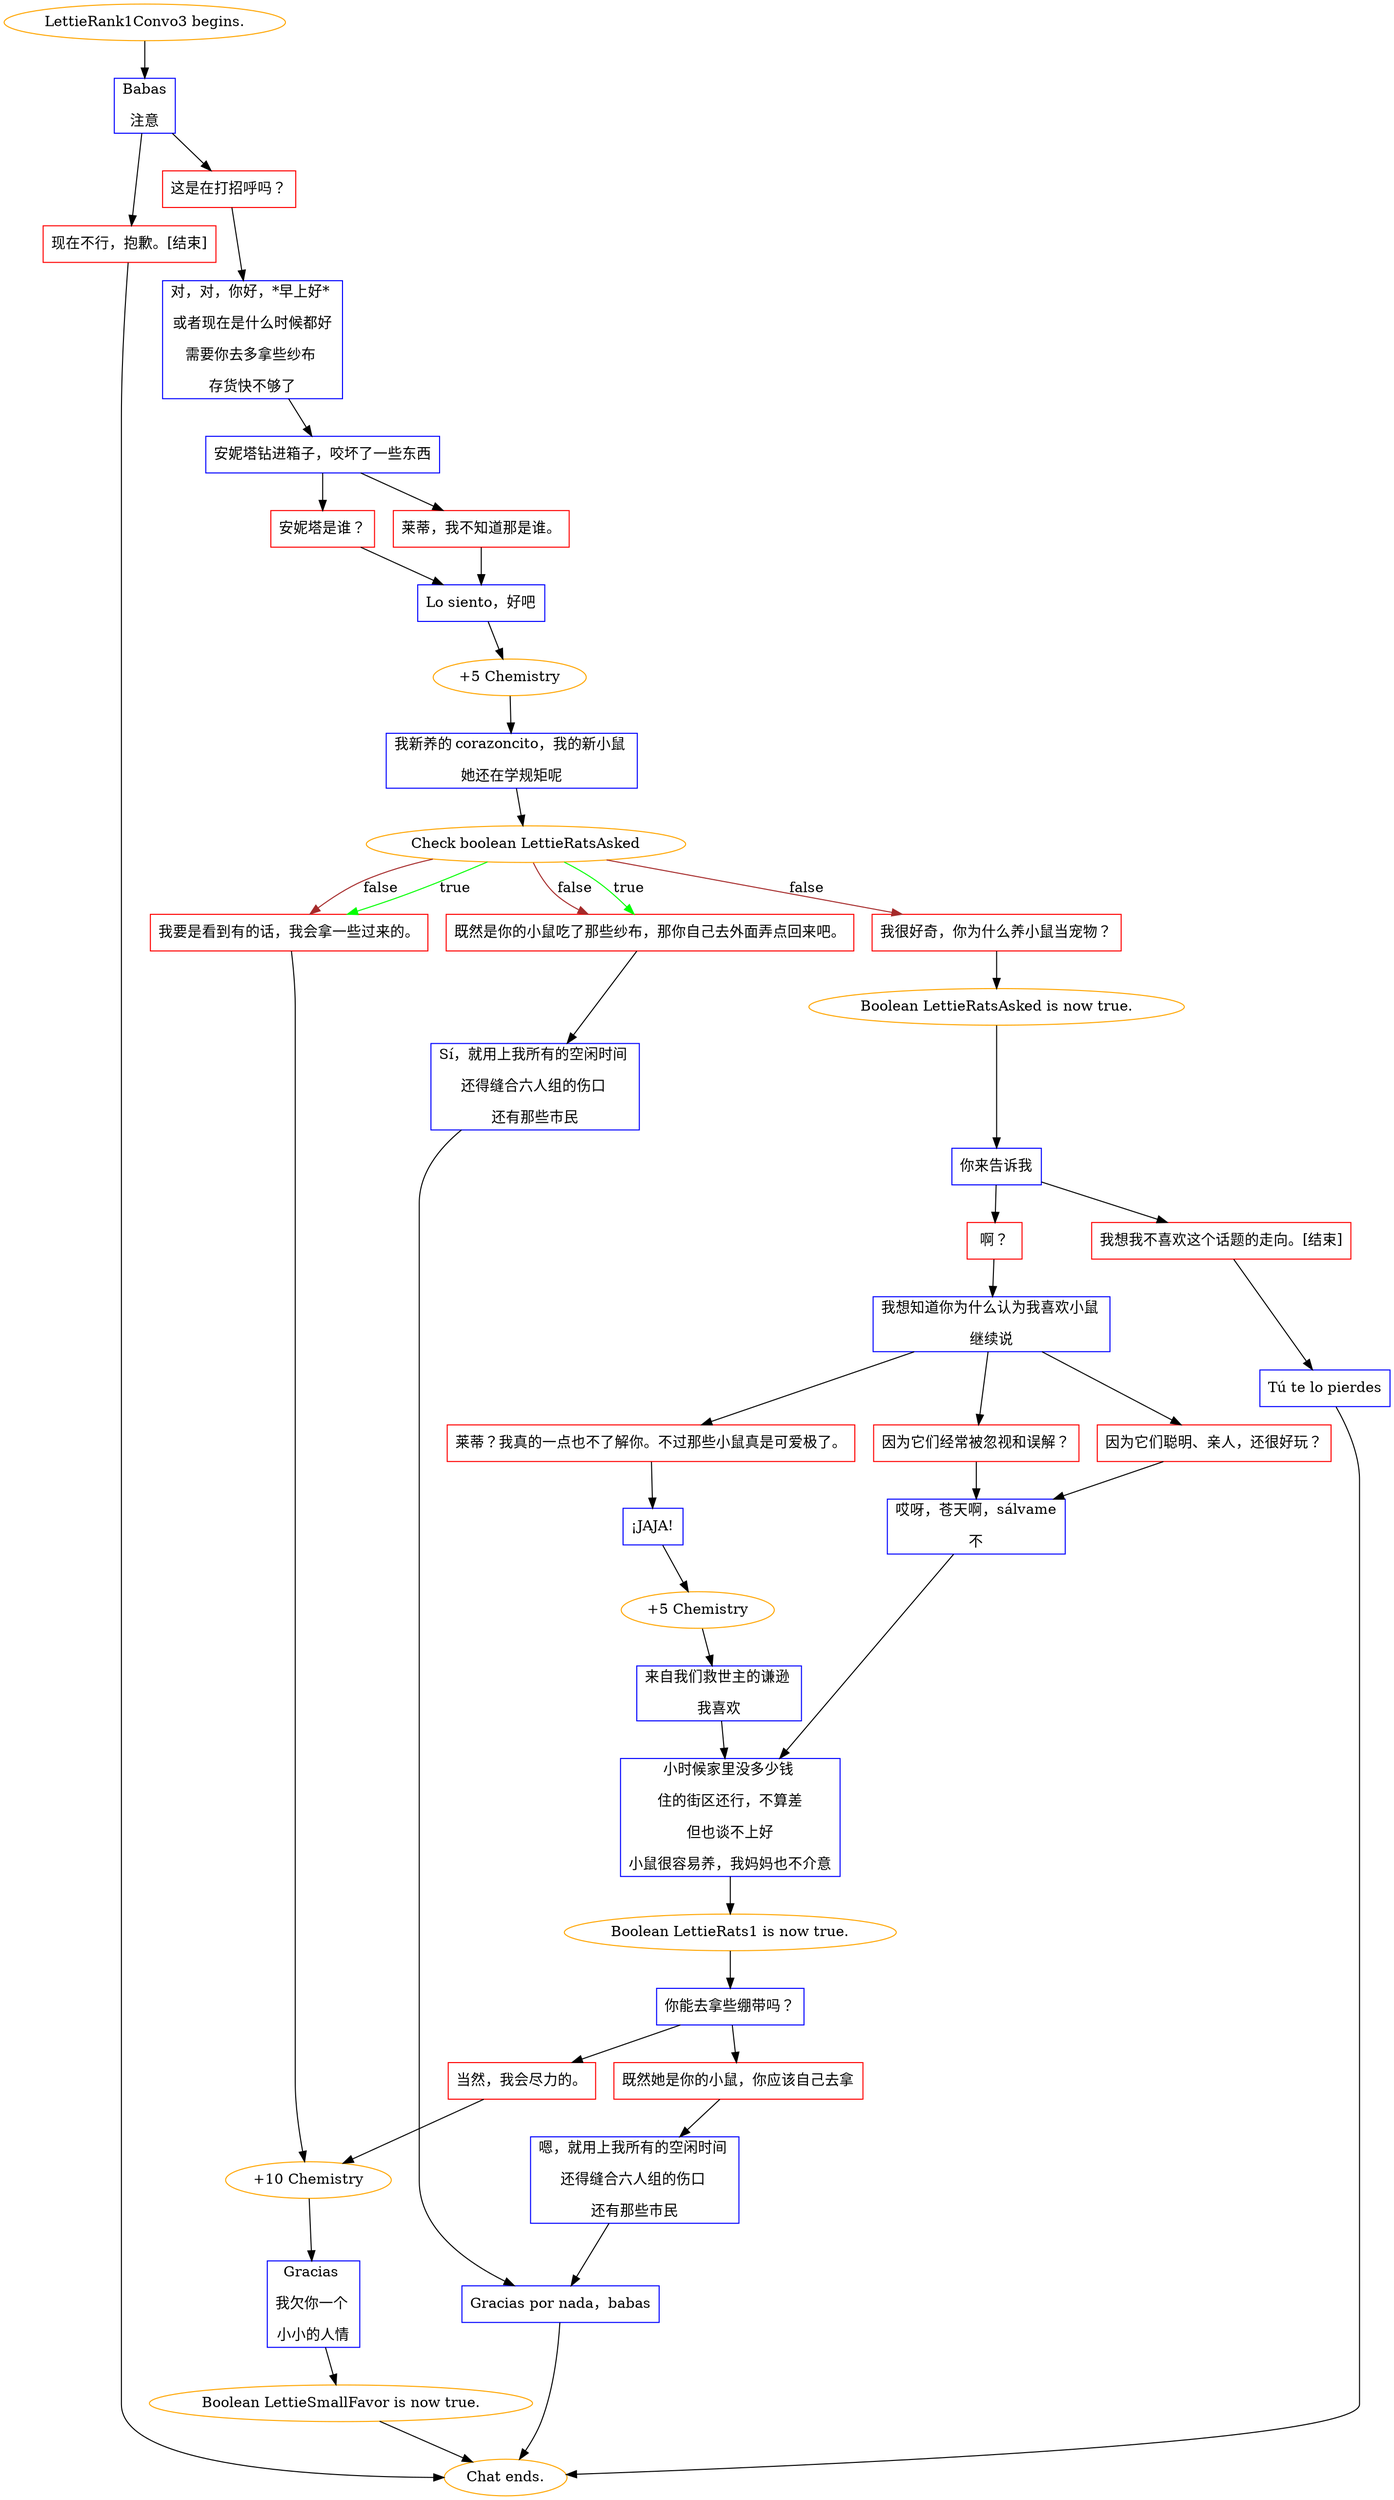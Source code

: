 digraph {
	"LettieRank1Convo3 begins." [color=orange];
		"LettieRank1Convo3 begins." -> j978424950;
	j978424950 [label="Babas
注意",shape=box,color=blue];
		j978424950 -> j3388607134;
		j978424950 -> j2964105815;
	j3388607134 [label="这是在打招呼吗？",shape=box,color=red];
		j3388607134 -> j489265606;
	j2964105815 [label="现在不行，抱歉。[结束]",shape=box,color=red];
		j2964105815 -> "Chat ends.";
	j489265606 [label="对，对，你好，*早上好* 
或者现在是什么时候都好
需要你去多拿些纱布 
存货快不够了",shape=box,color=blue];
		j489265606 -> j1507711582;
	"Chat ends." [color=orange];
	j1507711582 [label="安妮塔钻进箱子，咬坏了一些东西",shape=box,color=blue];
		j1507711582 -> j750501007;
		j1507711582 -> j785725593;
	j750501007 [label="安妮塔是谁？",shape=box,color=red];
		j750501007 -> j4186326339;
	j785725593 [label="莱蒂，我不知道那是谁。",shape=box,color=red];
		j785725593 -> j4186326339;
	j4186326339 [label="Lo siento，好吧",shape=box,color=blue];
		j4186326339 -> j51555861;
	j51555861 [label="+5 Chemistry",color=orange];
		j51555861 -> j3147382834;
	j3147382834 [label="我新养的 corazoncito，我的新小鼠 
她还在学规矩呢",shape=box,color=blue];
		j3147382834 -> j2299607748;
	j2299607748 [label="Check boolean LettieRatsAsked",color=orange];
		j2299607748 -> j1972167480 [label=true,color=green];
		j2299607748 -> j608010337 [label=true,color=green];
		j2299607748 -> j3322956213 [label=false,color=brown];
		j2299607748 -> j1972167480 [label=false,color=brown];
		j2299607748 -> j608010337 [label=false,color=brown];
	j1972167480 [label="我要是看到有的话，我会拿一些过来的。",shape=box,color=red];
		j1972167480 -> j423880656;
	j608010337 [label="既然是你的小鼠吃了那些纱布，那你自己去外面弄点回来吧。",shape=box,color=red];
		j608010337 -> j175323306;
	j3322956213 [label="我很好奇，你为什么养小鼠当宠物？",shape=box,color=red];
		j3322956213 -> j3848067022;
	j423880656 [label="+10 Chemistry",color=orange];
		j423880656 -> j630526996;
	j175323306 [label="Sí，就用上我所有的空闲时间 
还得缝合六人组的伤口 
还有那些市民",shape=box,color=blue];
		j175323306 -> j3179251663;
	j3848067022 [label="Boolean LettieRatsAsked is now true.",color=orange];
		j3848067022 -> j189897293;
	j630526996 [label="Gracias 
我欠你一个 
小小的人情",shape=box,color=blue];
		j630526996 -> j2570747018;
	j3179251663 [label="Gracias por nada，babas",shape=box,color=blue];
		j3179251663 -> "Chat ends.";
	j189897293 [label="你来告诉我",shape=box,color=blue];
		j189897293 -> j1123855494;
		j189897293 -> j3849422022;
	j2570747018 [label="Boolean LettieSmallFavor is now true.",color=orange];
		j2570747018 -> "Chat ends.";
	j1123855494 [label="啊？",shape=box,color=red];
		j1123855494 -> j3826881102;
	j3849422022 [label="我想我不喜欢这个话题的走向。[结束]",shape=box,color=red];
		j3849422022 -> j2365690676;
	j3826881102 [label="我想知道你为什么认为我喜欢小鼠 
继续说",shape=box,color=blue];
		j3826881102 -> j514619164;
		j3826881102 -> j3340000762;
		j3826881102 -> j2344246607;
	j2365690676 [label="Tú te lo pierdes",shape=box,color=blue];
		j2365690676 -> "Chat ends.";
	j514619164 [label="因为它们聪明、亲人，还很好玩？",shape=box,color=red];
		j514619164 -> j3152858236;
	j3340000762 [label="因为它们经常被忽视和误解？",shape=box,color=red];
		j3340000762 -> j3152858236;
	j2344246607 [label="莱蒂？我真的一点也不了解你。不过那些小鼠真是可爱极了。",shape=box,color=red];
		j2344246607 -> j1234828132;
	j3152858236 [label="哎呀，苍天啊，sálvame
不",shape=box,color=blue];
		j3152858236 -> j1333794043;
	j1234828132 [label="¡JAJA!",shape=box,color=blue];
		j1234828132 -> j1116034902;
	j1333794043 [label="小时候家里没多少钱 
住的街区还行，不算差
但也谈不上好
小鼠很容易养，我妈妈也不介意",shape=box,color=blue];
		j1333794043 -> j3717664065;
	j1116034902 [label="+5 Chemistry",color=orange];
		j1116034902 -> j3252287181;
	j3717664065 [label="Boolean LettieRats1 is now true.",color=orange];
		j3717664065 -> j1548710683;
	j3252287181 [label="来自我们救世主的谦逊 
我喜欢",shape=box,color=blue];
		j3252287181 -> j1333794043;
	j1548710683 [label="你能去拿些绷带吗？",shape=box,color=blue];
		j1548710683 -> j2479053234;
		j1548710683 -> j1784571428;
	j2479053234 [label="当然，我会尽力的。",shape=box,color=red];
		j2479053234 -> j423880656;
	j1784571428 [label="既然她是你的小鼠，你应该自己去拿",shape=box,color=red];
		j1784571428 -> j1780804512;
	j1780804512 [label="嗯，就用上我所有的空闲时间 
还得缝合六人组的伤口 
还有那些市民",shape=box,color=blue];
		j1780804512 -> j3179251663;
}